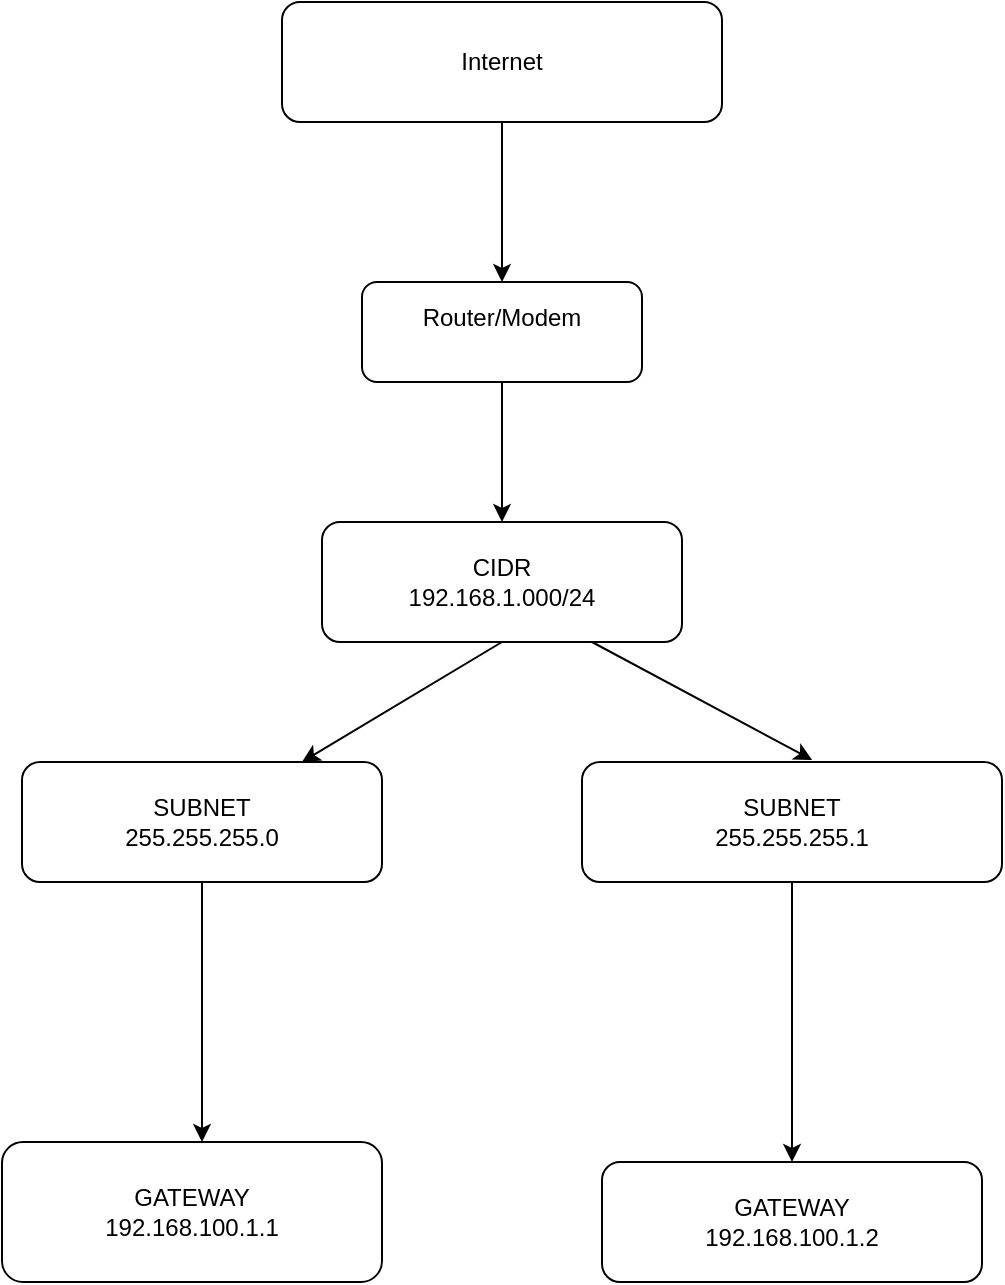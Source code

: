 <mxfile version="24.0.4" type="device">
  <diagram name="Page-1" id="nihOt1RrnXjVCUmb8j9h">
    <mxGraphModel dx="1098" dy="820" grid="1" gridSize="10" guides="1" tooltips="1" connect="1" arrows="1" fold="1" page="1" pageScale="1" pageWidth="850" pageHeight="1100" math="0" shadow="0">
      <root>
        <mxCell id="0" />
        <mxCell id="1" parent="0" />
        <mxCell id="uzzGxhIPLnsw-joCyNRi-2" style="edgeStyle=orthogonalEdgeStyle;rounded=0;orthogonalLoop=1;jettySize=auto;html=1;exitX=0.5;exitY=1;exitDx=0;exitDy=0;" edge="1" parent="1" source="uzzGxhIPLnsw-joCyNRi-1" target="uzzGxhIPLnsw-joCyNRi-3">
          <mxGeometry relative="1" as="geometry">
            <mxPoint x="420" y="200" as="targetPoint" />
          </mxGeometry>
        </mxCell>
        <mxCell id="uzzGxhIPLnsw-joCyNRi-1" value="Internet" style="rounded=1;whiteSpace=wrap;html=1;" vertex="1" parent="1">
          <mxGeometry x="310" y="30" width="220" height="60" as="geometry" />
        </mxCell>
        <mxCell id="uzzGxhIPLnsw-joCyNRi-6" style="edgeStyle=none;rounded=0;orthogonalLoop=1;jettySize=auto;html=1;exitX=0.5;exitY=1;exitDx=0;exitDy=0;" edge="1" parent="1" source="uzzGxhIPLnsw-joCyNRi-3" target="uzzGxhIPLnsw-joCyNRi-7">
          <mxGeometry relative="1" as="geometry">
            <mxPoint x="420" y="320" as="targetPoint" />
          </mxGeometry>
        </mxCell>
        <mxCell id="uzzGxhIPLnsw-joCyNRi-3" value="Router/Modem&lt;div&gt;&lt;br&gt;&lt;/div&gt;" style="rounded=1;whiteSpace=wrap;html=1;" vertex="1" parent="1">
          <mxGeometry x="350" y="170" width="140" height="50" as="geometry" />
        </mxCell>
        <mxCell id="uzzGxhIPLnsw-joCyNRi-8" style="edgeStyle=none;rounded=0;orthogonalLoop=1;jettySize=auto;html=1;exitX=0.5;exitY=1;exitDx=0;exitDy=0;" edge="1" parent="1" source="uzzGxhIPLnsw-joCyNRi-7" target="uzzGxhIPLnsw-joCyNRi-9">
          <mxGeometry relative="1" as="geometry">
            <mxPoint x="420" y="450" as="targetPoint" />
          </mxGeometry>
        </mxCell>
        <mxCell id="uzzGxhIPLnsw-joCyNRi-7" value="CIDR&lt;div&gt;192.168.1.000/24&lt;/div&gt;" style="rounded=1;whiteSpace=wrap;html=1;" vertex="1" parent="1">
          <mxGeometry x="330" y="290" width="180" height="60" as="geometry" />
        </mxCell>
        <mxCell id="uzzGxhIPLnsw-joCyNRi-13" style="edgeStyle=none;rounded=0;orthogonalLoop=1;jettySize=auto;html=1;exitX=0.5;exitY=1;exitDx=0;exitDy=0;" edge="1" parent="1" source="uzzGxhIPLnsw-joCyNRi-9">
          <mxGeometry relative="1" as="geometry">
            <mxPoint x="270" y="600" as="targetPoint" />
          </mxGeometry>
        </mxCell>
        <mxCell id="uzzGxhIPLnsw-joCyNRi-9" value="SUBNET&lt;div&gt;255.255.255.0&lt;/div&gt;" style="rounded=1;whiteSpace=wrap;html=1;" vertex="1" parent="1">
          <mxGeometry x="180" y="410" width="180" height="60" as="geometry" />
        </mxCell>
        <mxCell id="uzzGxhIPLnsw-joCyNRi-14" style="edgeStyle=none;rounded=0;orthogonalLoop=1;jettySize=auto;html=1;exitX=0.5;exitY=1;exitDx=0;exitDy=0;" edge="1" parent="1" source="uzzGxhIPLnsw-joCyNRi-10" target="uzzGxhIPLnsw-joCyNRi-15">
          <mxGeometry relative="1" as="geometry">
            <mxPoint x="565" y="600" as="targetPoint" />
          </mxGeometry>
        </mxCell>
        <mxCell id="uzzGxhIPLnsw-joCyNRi-10" value="SUBNET&lt;div&gt;255.255.255.1&lt;/div&gt;" style="rounded=1;whiteSpace=wrap;html=1;" vertex="1" parent="1">
          <mxGeometry x="460" y="410" width="210" height="60" as="geometry" />
        </mxCell>
        <mxCell id="uzzGxhIPLnsw-joCyNRi-11" style="edgeStyle=none;rounded=0;orthogonalLoop=1;jettySize=auto;html=1;exitX=0.75;exitY=1;exitDx=0;exitDy=0;entryX=0.548;entryY=-0.017;entryDx=0;entryDy=0;entryPerimeter=0;" edge="1" parent="1" source="uzzGxhIPLnsw-joCyNRi-7" target="uzzGxhIPLnsw-joCyNRi-10">
          <mxGeometry relative="1" as="geometry" />
        </mxCell>
        <mxCell id="uzzGxhIPLnsw-joCyNRi-15" value="GATEWAY&lt;div&gt;192.168.100.1.2&lt;/div&gt;" style="rounded=1;whiteSpace=wrap;html=1;" vertex="1" parent="1">
          <mxGeometry x="470" y="610" width="190" height="60" as="geometry" />
        </mxCell>
        <mxCell id="uzzGxhIPLnsw-joCyNRi-16" value="GATEWAY&lt;div&gt;192.168.100.1.1&lt;/div&gt;" style="rounded=1;whiteSpace=wrap;html=1;" vertex="1" parent="1">
          <mxGeometry x="170" y="600" width="190" height="70" as="geometry" />
        </mxCell>
      </root>
    </mxGraphModel>
  </diagram>
</mxfile>
